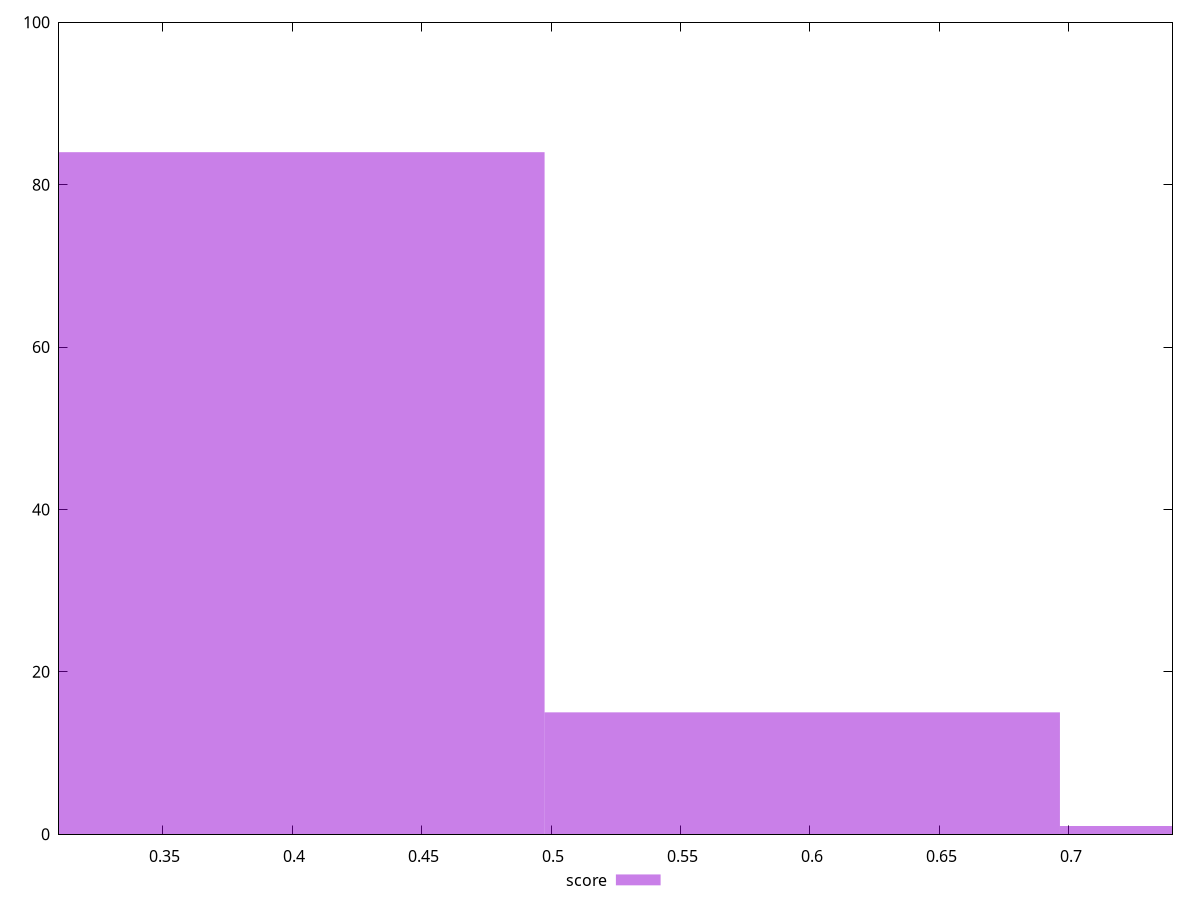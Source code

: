 reset

$score <<EOF
0.39801725764633733 84
0.5970258864695059 15
0.7960345152926747 1
EOF

set key outside below
set boxwidth 0.19900862882316867
set xrange [0.31:0.74]
set yrange [0:100]
set trange [0:100]
set style fill transparent solid 0.5 noborder
set terminal svg size 640, 490 enhanced background rgb 'white'
set output "report_00015_2021-02-09T16-11-33.973Z/unused-javascript/samples/pages+cached+noadtech/score/histogram.svg"

plot $score title "score" with boxes

reset
